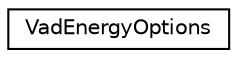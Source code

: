 digraph "Graphical Class Hierarchy"
{
  edge [fontname="Helvetica",fontsize="10",labelfontname="Helvetica",labelfontsize="10"];
  node [fontname="Helvetica",fontsize="10",shape=record];
  rankdir="LR";
  Node0 [label="VadEnergyOptions",height=0.2,width=0.4,color="black", fillcolor="white", style="filled",URL="$structkaldi_1_1VadEnergyOptions.html"];
}
